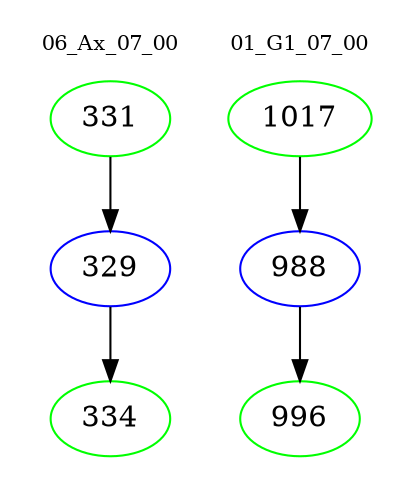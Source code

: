 digraph{
subgraph cluster_0 {
color = white
label = "06_Ax_07_00";
fontsize=10;
T0_331 [label="331", color="green"]
T0_331 -> T0_329 [color="black"]
T0_329 [label="329", color="blue"]
T0_329 -> T0_334 [color="black"]
T0_334 [label="334", color="green"]
}
subgraph cluster_1 {
color = white
label = "01_G1_07_00";
fontsize=10;
T1_1017 [label="1017", color="green"]
T1_1017 -> T1_988 [color="black"]
T1_988 [label="988", color="blue"]
T1_988 -> T1_996 [color="black"]
T1_996 [label="996", color="green"]
}
}
